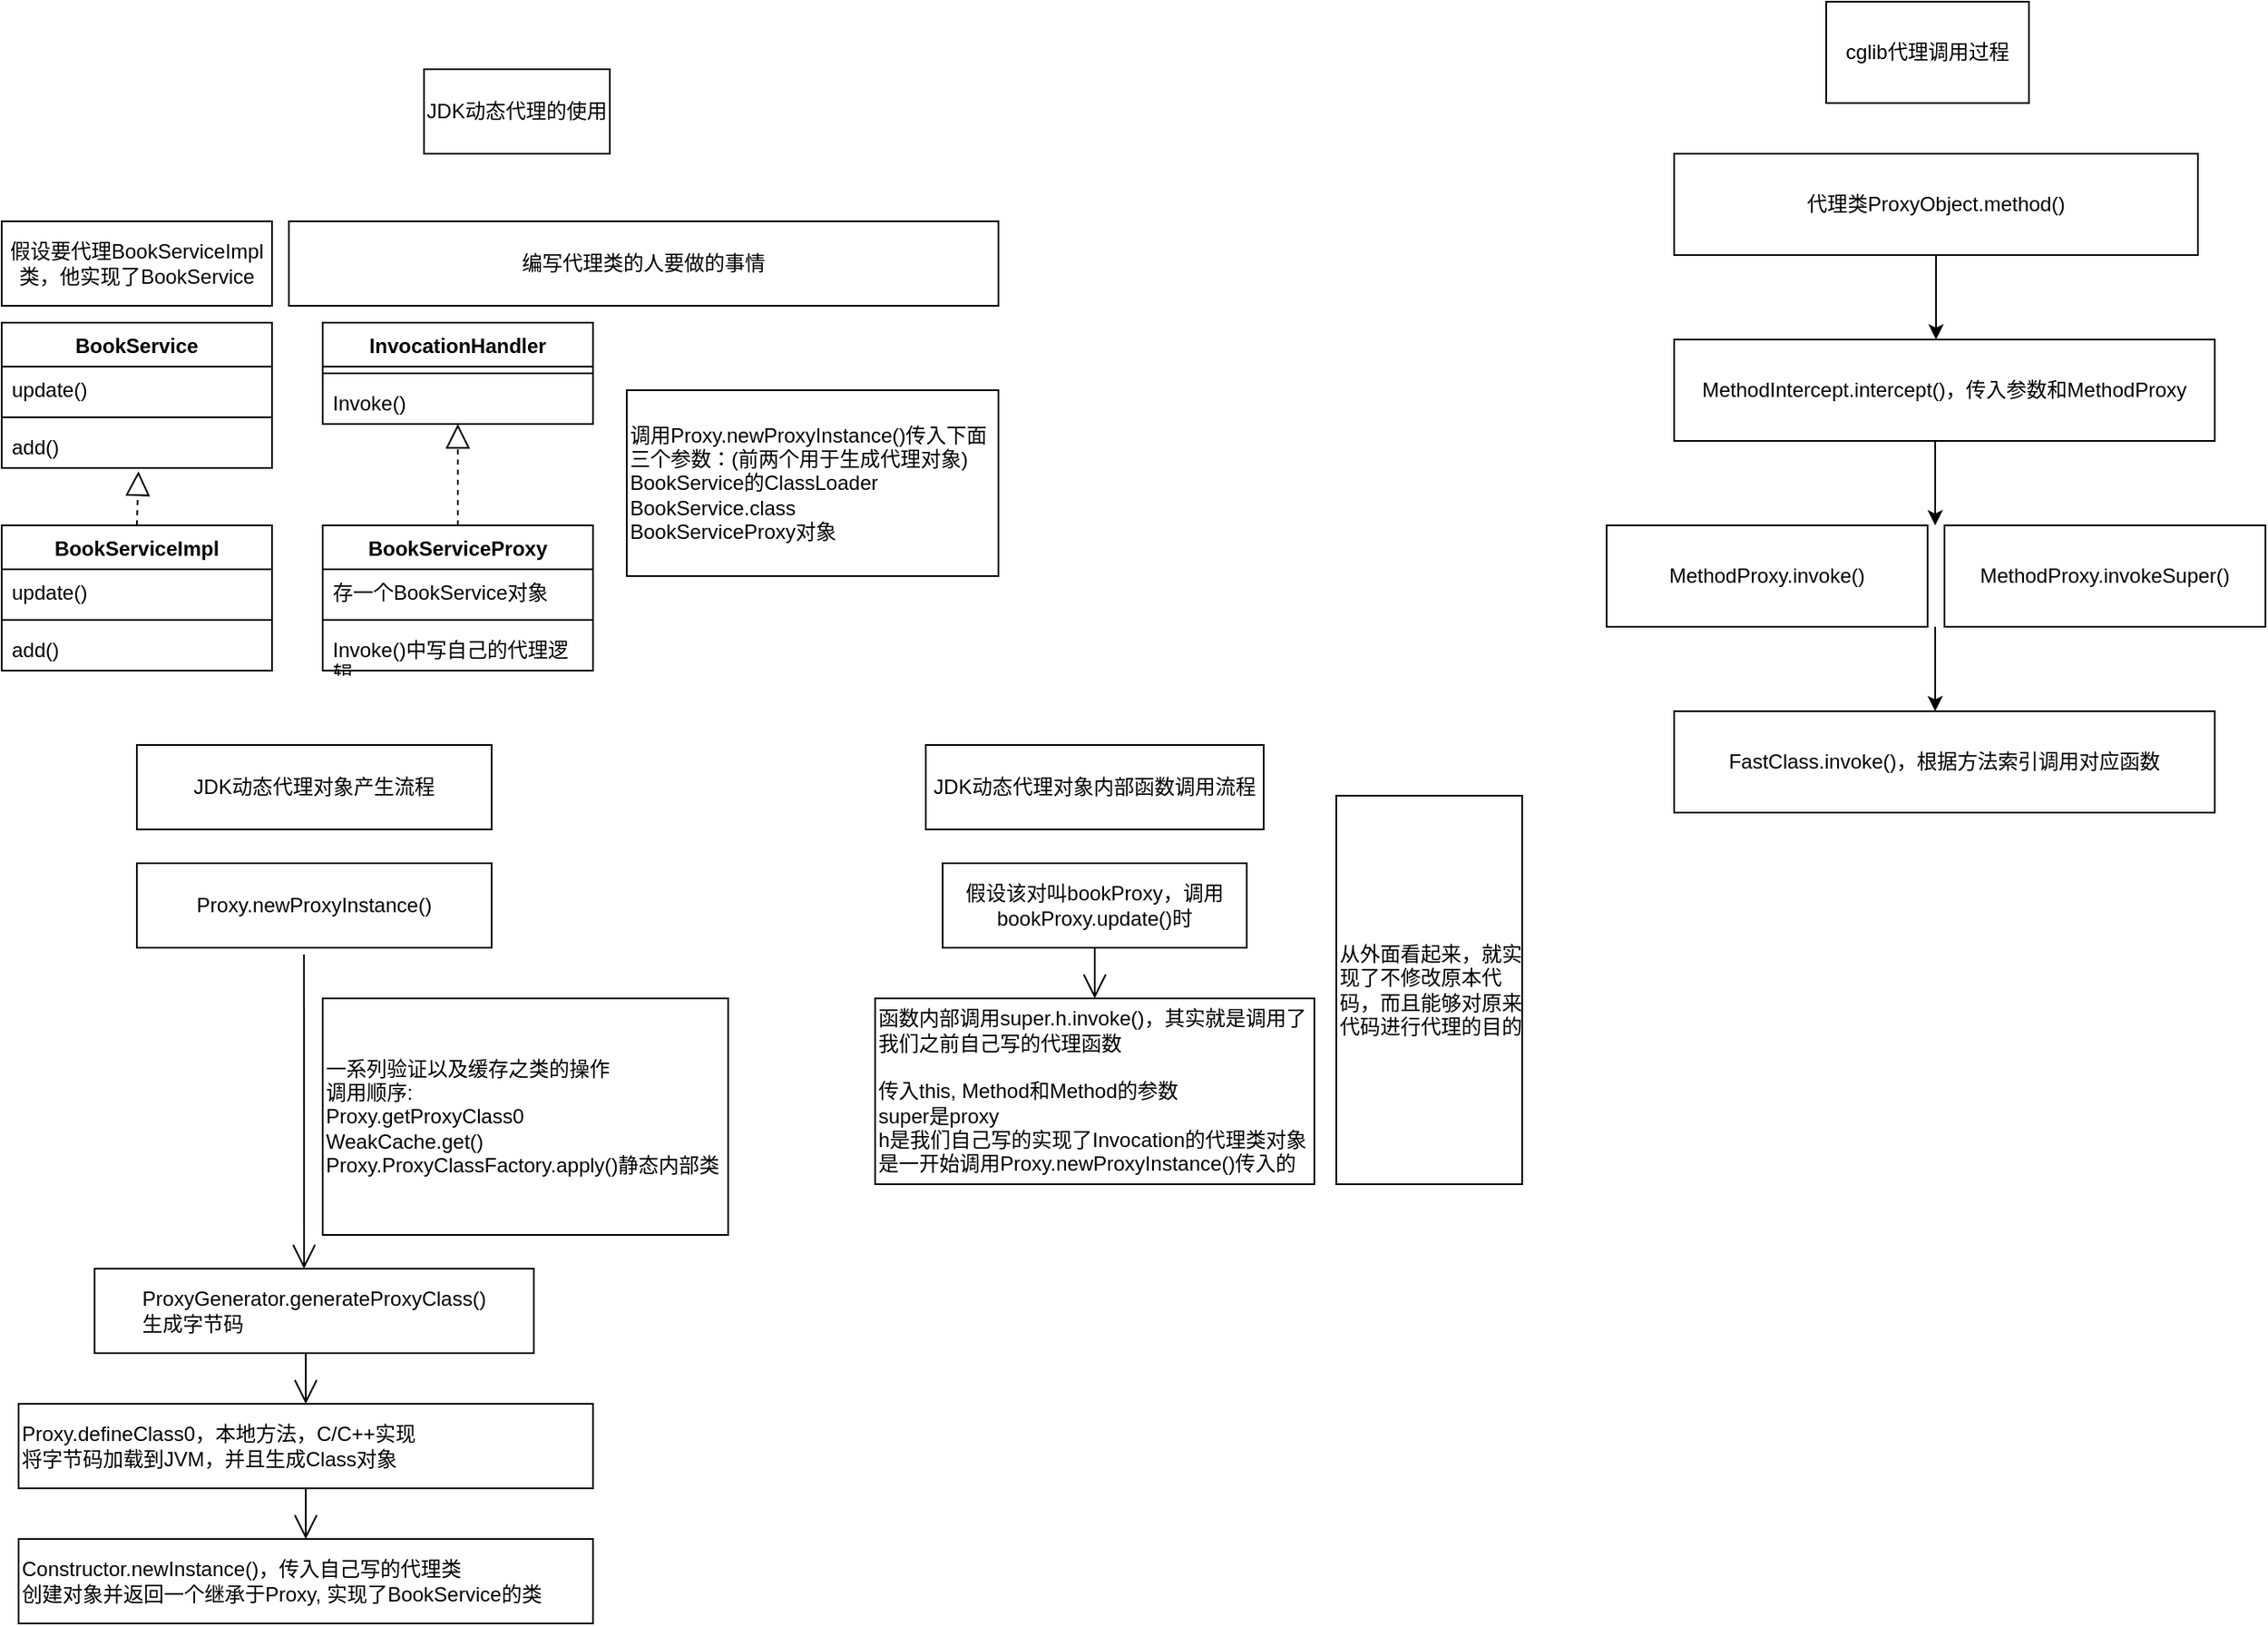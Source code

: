 <mxfile version="21.8.2" type="github">
  <diagram name="第 1 页" id="tTmgBB-NBdKqIUQ4SjUK">
    <mxGraphModel dx="1050" dy="577" grid="1" gridSize="10" guides="1" tooltips="1" connect="1" arrows="1" fold="1" page="1" pageScale="1" pageWidth="827" pageHeight="1169" math="0" shadow="0">
      <root>
        <mxCell id="0" />
        <mxCell id="1" parent="0" />
        <mxCell id="EVJUE0Ffv9MS41qOeUAJ-10" value="BookServiceImpl" style="swimlane;fontStyle=1;align=center;verticalAlign=top;childLayout=stackLayout;horizontal=1;startSize=26;horizontalStack=0;resizeParent=1;resizeParentMax=0;resizeLast=0;collapsible=1;marginBottom=0;whiteSpace=wrap;html=1;" parent="1" vertex="1">
          <mxGeometry x="80" y="350" width="160" height="86" as="geometry" />
        </mxCell>
        <mxCell id="EVJUE0Ffv9MS41qOeUAJ-11" value="update()" style="text;strokeColor=none;fillColor=none;align=left;verticalAlign=top;spacingLeft=4;spacingRight=4;overflow=hidden;rotatable=0;points=[[0,0.5],[1,0.5]];portConstraint=eastwest;whiteSpace=wrap;html=1;" parent="EVJUE0Ffv9MS41qOeUAJ-10" vertex="1">
          <mxGeometry y="26" width="160" height="26" as="geometry" />
        </mxCell>
        <mxCell id="EVJUE0Ffv9MS41qOeUAJ-12" value="" style="line;strokeWidth=1;fillColor=none;align=left;verticalAlign=middle;spacingTop=-1;spacingLeft=3;spacingRight=3;rotatable=0;labelPosition=right;points=[];portConstraint=eastwest;strokeColor=inherit;" parent="EVJUE0Ffv9MS41qOeUAJ-10" vertex="1">
          <mxGeometry y="52" width="160" height="8" as="geometry" />
        </mxCell>
        <mxCell id="EVJUE0Ffv9MS41qOeUAJ-13" value="add()" style="text;strokeColor=none;fillColor=none;align=left;verticalAlign=top;spacingLeft=4;spacingRight=4;overflow=hidden;rotatable=0;points=[[0,0.5],[1,0.5]];portConstraint=eastwest;whiteSpace=wrap;html=1;" parent="EVJUE0Ffv9MS41qOeUAJ-10" vertex="1">
          <mxGeometry y="60" width="160" height="26" as="geometry" />
        </mxCell>
        <mxCell id="EVJUE0Ffv9MS41qOeUAJ-16" value="假设要代理BookServiceImpl类，他实现了BookService" style="html=1;whiteSpace=wrap;" parent="1" vertex="1">
          <mxGeometry x="80" y="170" width="160" height="50" as="geometry" />
        </mxCell>
        <mxCell id="EVJUE0Ffv9MS41qOeUAJ-17" value="BookService" style="swimlane;fontStyle=1;align=center;verticalAlign=top;childLayout=stackLayout;horizontal=1;startSize=26;horizontalStack=0;resizeParent=1;resizeParentMax=0;resizeLast=0;collapsible=1;marginBottom=0;whiteSpace=wrap;html=1;" parent="1" vertex="1">
          <mxGeometry x="80" y="230" width="160" height="86" as="geometry" />
        </mxCell>
        <mxCell id="EVJUE0Ffv9MS41qOeUAJ-18" value="update()" style="text;strokeColor=none;fillColor=none;align=left;verticalAlign=top;spacingLeft=4;spacingRight=4;overflow=hidden;rotatable=0;points=[[0,0.5],[1,0.5]];portConstraint=eastwest;whiteSpace=wrap;html=1;" parent="EVJUE0Ffv9MS41qOeUAJ-17" vertex="1">
          <mxGeometry y="26" width="160" height="26" as="geometry" />
        </mxCell>
        <mxCell id="EVJUE0Ffv9MS41qOeUAJ-19" value="" style="line;strokeWidth=1;fillColor=none;align=left;verticalAlign=middle;spacingTop=-1;spacingLeft=3;spacingRight=3;rotatable=0;labelPosition=right;points=[];portConstraint=eastwest;strokeColor=inherit;" parent="EVJUE0Ffv9MS41qOeUAJ-17" vertex="1">
          <mxGeometry y="52" width="160" height="8" as="geometry" />
        </mxCell>
        <mxCell id="EVJUE0Ffv9MS41qOeUAJ-20" value="add()" style="text;strokeColor=none;fillColor=none;align=left;verticalAlign=top;spacingLeft=4;spacingRight=4;overflow=hidden;rotatable=0;points=[[0,0.5],[1,0.5]];portConstraint=eastwest;whiteSpace=wrap;html=1;" parent="EVJUE0Ffv9MS41qOeUAJ-17" vertex="1">
          <mxGeometry y="60" width="160" height="26" as="geometry" />
        </mxCell>
        <mxCell id="EVJUE0Ffv9MS41qOeUAJ-21" value="" style="endArrow=block;dashed=1;endFill=0;endSize=12;html=1;rounded=0;exitX=0.5;exitY=0;exitDx=0;exitDy=0;entryX=0.506;entryY=1.077;entryDx=0;entryDy=0;entryPerimeter=0;" parent="1" source="EVJUE0Ffv9MS41qOeUAJ-10" target="EVJUE0Ffv9MS41qOeUAJ-20" edge="1">
          <mxGeometry width="160" relative="1" as="geometry">
            <mxPoint x="330" y="320" as="sourcePoint" />
            <mxPoint x="490" y="320" as="targetPoint" />
          </mxGeometry>
        </mxCell>
        <mxCell id="EVJUE0Ffv9MS41qOeUAJ-24" value="编写代理类的人要做的事情" style="html=1;whiteSpace=wrap;" parent="1" vertex="1">
          <mxGeometry x="250" y="170" width="420" height="50" as="geometry" />
        </mxCell>
        <mxCell id="EVJUE0Ffv9MS41qOeUAJ-25" value="JDK动态代理的使用" style="html=1;whiteSpace=wrap;" parent="1" vertex="1">
          <mxGeometry x="330" y="80" width="110" height="50" as="geometry" />
        </mxCell>
        <mxCell id="EVJUE0Ffv9MS41qOeUAJ-26" value="BookServiceProxy" style="swimlane;fontStyle=1;align=center;verticalAlign=top;childLayout=stackLayout;horizontal=1;startSize=26;horizontalStack=0;resizeParent=1;resizeParentMax=0;resizeLast=0;collapsible=1;marginBottom=0;whiteSpace=wrap;html=1;" parent="1" vertex="1">
          <mxGeometry x="270" y="350" width="160" height="86" as="geometry" />
        </mxCell>
        <mxCell id="EVJUE0Ffv9MS41qOeUAJ-27" value="存一个BookService对象" style="text;strokeColor=none;fillColor=none;align=left;verticalAlign=top;spacingLeft=4;spacingRight=4;overflow=hidden;rotatable=0;points=[[0,0.5],[1,0.5]];portConstraint=eastwest;whiteSpace=wrap;html=1;" parent="EVJUE0Ffv9MS41qOeUAJ-26" vertex="1">
          <mxGeometry y="26" width="160" height="26" as="geometry" />
        </mxCell>
        <mxCell id="EVJUE0Ffv9MS41qOeUAJ-28" value="" style="line;strokeWidth=1;fillColor=none;align=left;verticalAlign=middle;spacingTop=-1;spacingLeft=3;spacingRight=3;rotatable=0;labelPosition=right;points=[];portConstraint=eastwest;strokeColor=inherit;" parent="EVJUE0Ffv9MS41qOeUAJ-26" vertex="1">
          <mxGeometry y="52" width="160" height="8" as="geometry" />
        </mxCell>
        <mxCell id="EVJUE0Ffv9MS41qOeUAJ-29" value="Invoke()中写自己的代理逻辑" style="text;strokeColor=none;fillColor=none;align=left;verticalAlign=top;spacingLeft=4;spacingRight=4;overflow=hidden;rotatable=0;points=[[0,0.5],[1,0.5]];portConstraint=eastwest;whiteSpace=wrap;html=1;" parent="EVJUE0Ffv9MS41qOeUAJ-26" vertex="1">
          <mxGeometry y="60" width="160" height="26" as="geometry" />
        </mxCell>
        <mxCell id="EVJUE0Ffv9MS41qOeUAJ-30" value="InvocationHandler" style="swimlane;fontStyle=1;align=center;verticalAlign=top;childLayout=stackLayout;horizontal=1;startSize=26;horizontalStack=0;resizeParent=1;resizeParentMax=0;resizeLast=0;collapsible=1;marginBottom=0;whiteSpace=wrap;html=1;" parent="1" vertex="1">
          <mxGeometry x="270" y="230" width="160" height="60" as="geometry" />
        </mxCell>
        <mxCell id="EVJUE0Ffv9MS41qOeUAJ-32" value="" style="line;strokeWidth=1;fillColor=none;align=left;verticalAlign=middle;spacingTop=-1;spacingLeft=3;spacingRight=3;rotatable=0;labelPosition=right;points=[];portConstraint=eastwest;strokeColor=inherit;" parent="EVJUE0Ffv9MS41qOeUAJ-30" vertex="1">
          <mxGeometry y="26" width="160" height="8" as="geometry" />
        </mxCell>
        <mxCell id="EVJUE0Ffv9MS41qOeUAJ-33" value="Invoke()" style="text;strokeColor=none;fillColor=none;align=left;verticalAlign=top;spacingLeft=4;spacingRight=4;overflow=hidden;rotatable=0;points=[[0,0.5],[1,0.5]];portConstraint=eastwest;whiteSpace=wrap;html=1;" parent="EVJUE0Ffv9MS41qOeUAJ-30" vertex="1">
          <mxGeometry y="34" width="160" height="26" as="geometry" />
        </mxCell>
        <mxCell id="EVJUE0Ffv9MS41qOeUAJ-34" value="" style="endArrow=block;dashed=1;endFill=0;endSize=12;html=1;rounded=0;exitX=0.5;exitY=0;exitDx=0;exitDy=0;entryX=0.5;entryY=1;entryDx=0;entryDy=0;" parent="1" source="EVJUE0Ffv9MS41qOeUAJ-26" target="EVJUE0Ffv9MS41qOeUAJ-30" edge="1">
          <mxGeometry width="160" relative="1" as="geometry">
            <mxPoint x="330" y="320" as="sourcePoint" />
            <mxPoint x="490" y="320" as="targetPoint" />
          </mxGeometry>
        </mxCell>
        <mxCell id="EVJUE0Ffv9MS41qOeUAJ-36" value="&lt;div align=&quot;left&quot;&gt;调用Proxy.newProxyInstance()传入下面三个参数：(前两个用于生成代理对象)&lt;/div&gt;&lt;div align=&quot;left&quot;&gt;BookService的ClassLoader&lt;/div&gt;&lt;div align=&quot;left&quot;&gt;BookService.class&lt;/div&gt;&lt;div align=&quot;left&quot;&gt;BookServiceProxy对象&lt;br&gt;&lt;/div&gt;" style="html=1;whiteSpace=wrap;align=left;" parent="1" vertex="1">
          <mxGeometry x="450" y="270" width="220" height="110" as="geometry" />
        </mxCell>
        <mxCell id="EVJUE0Ffv9MS41qOeUAJ-37" value="JDK动态代理对象产生流程" style="html=1;whiteSpace=wrap;" parent="1" vertex="1">
          <mxGeometry x="160" y="480" width="210" height="50" as="geometry" />
        </mxCell>
        <mxCell id="EVJUE0Ffv9MS41qOeUAJ-38" value="Proxy.newProxyInstance()" style="html=1;whiteSpace=wrap;" parent="1" vertex="1">
          <mxGeometry x="160" y="550" width="210" height="50" as="geometry" />
        </mxCell>
        <mxCell id="EVJUE0Ffv9MS41qOeUAJ-39" value="" style="endArrow=open;endFill=1;endSize=12;html=1;rounded=0;exitX=0.471;exitY=1.08;exitDx=0;exitDy=0;exitPerimeter=0;" parent="1" source="EVJUE0Ffv9MS41qOeUAJ-38" edge="1">
          <mxGeometry width="160" relative="1" as="geometry">
            <mxPoint x="220" y="640" as="sourcePoint" />
            <mxPoint x="259" y="790" as="targetPoint" />
          </mxGeometry>
        </mxCell>
        <mxCell id="EVJUE0Ffv9MS41qOeUAJ-40" value="&lt;div align=&quot;left&quot;&gt;一系列验证以及缓存之类的操作&lt;/div&gt;&lt;div align=&quot;left&quot;&gt;调用顺序:&lt;br&gt;Proxy.getProxyClass0&lt;/div&gt;&lt;div align=&quot;left&quot;&gt;WeakCache.get()&lt;/div&gt;&lt;div align=&quot;left&quot;&gt;Proxy.ProxyClassFactory.apply()静态内部类&lt;br&gt;&lt;/div&gt;" style="html=1;whiteSpace=wrap;align=left;" parent="1" vertex="1">
          <mxGeometry x="270" y="630" width="240" height="140" as="geometry" />
        </mxCell>
        <mxCell id="EVJUE0Ffv9MS41qOeUAJ-41" value="ProxyGenerator.generateProxyClass()&lt;br&gt;&lt;div align=&quot;left&quot;&gt;生成字节码&lt;br&gt;&lt;/div&gt;" style="html=1;whiteSpace=wrap;" parent="1" vertex="1">
          <mxGeometry x="135" y="790" width="260" height="50" as="geometry" />
        </mxCell>
        <mxCell id="EVJUE0Ffv9MS41qOeUAJ-43" value="" style="endArrow=open;endFill=1;endSize=12;html=1;rounded=0;exitX=0.471;exitY=1.08;exitDx=0;exitDy=0;exitPerimeter=0;" parent="1" target="EVJUE0Ffv9MS41qOeUAJ-44" edge="1">
          <mxGeometry width="160" relative="1" as="geometry">
            <mxPoint x="260" y="840" as="sourcePoint" />
            <mxPoint x="260" y="900" as="targetPoint" />
          </mxGeometry>
        </mxCell>
        <mxCell id="EVJUE0Ffv9MS41qOeUAJ-44" value="&lt;div align=&quot;left&quot;&gt;Proxy.defineClass0，本地方法，C/C++实现&lt;br&gt;将字节码加载到JVM，并且生成Class对象&lt;/div&gt;" style="html=1;whiteSpace=wrap;align=left;" parent="1" vertex="1">
          <mxGeometry x="90" y="870" width="340" height="50" as="geometry" />
        </mxCell>
        <mxCell id="EVJUE0Ffv9MS41qOeUAJ-45" value="" style="endArrow=open;endFill=1;endSize=12;html=1;rounded=0;exitX=0.471;exitY=1.08;exitDx=0;exitDy=0;exitPerimeter=0;" parent="1" target="EVJUE0Ffv9MS41qOeUAJ-46" edge="1">
          <mxGeometry width="160" relative="1" as="geometry">
            <mxPoint x="260" y="920" as="sourcePoint" />
            <mxPoint x="260" y="980" as="targetPoint" />
          </mxGeometry>
        </mxCell>
        <mxCell id="EVJUE0Ffv9MS41qOeUAJ-46" value="Constructor.newInstance()，传入自己写的代理类&lt;br&gt;创建对象并返回一个继承于Proxy, 实现了BookService的类" style="html=1;whiteSpace=wrap;align=left;" parent="1" vertex="1">
          <mxGeometry x="90" y="950" width="340" height="50" as="geometry" />
        </mxCell>
        <mxCell id="EVJUE0Ffv9MS41qOeUAJ-47" value="JDK动态代理对象内部函数调用流程" style="html=1;whiteSpace=wrap;" parent="1" vertex="1">
          <mxGeometry x="627" y="480" width="200" height="50" as="geometry" />
        </mxCell>
        <mxCell id="EVJUE0Ffv9MS41qOeUAJ-48" value="假设该对叫bookProxy，调用&lt;br&gt;bookProxy.update()时" style="html=1;whiteSpace=wrap;" parent="1" vertex="1">
          <mxGeometry x="637" y="550" width="180" height="50" as="geometry" />
        </mxCell>
        <mxCell id="EVJUE0Ffv9MS41qOeUAJ-49" value="" style="endArrow=open;endFill=1;endSize=12;html=1;rounded=0;exitX=0.5;exitY=1;exitDx=0;exitDy=0;entryX=0.5;entryY=0;entryDx=0;entryDy=0;" parent="1" source="EVJUE0Ffv9MS41qOeUAJ-48" target="EVJUE0Ffv9MS41qOeUAJ-50" edge="1">
          <mxGeometry width="160" relative="1" as="geometry">
            <mxPoint x="700" y="660" as="sourcePoint" />
            <mxPoint x="730" y="660" as="targetPoint" />
          </mxGeometry>
        </mxCell>
        <mxCell id="EVJUE0Ffv9MS41qOeUAJ-50" value="&lt;div align=&quot;left&quot;&gt;函数内部调用super.h.invoke()，其实就是调用了我们之前自己写的代理函数&lt;br&gt;&lt;br&gt;&lt;/div&gt;&lt;div align=&quot;left&quot;&gt;传入this, Method和Method的参数&lt;br&gt;super是proxy&lt;br&gt;h是我们自己写的实现了Invocation的代理类对象&lt;br&gt;是一开始调用Proxy.newProxyInstance()传入的&lt;br&gt;&lt;/div&gt;" style="html=1;whiteSpace=wrap;align=left;" parent="1" vertex="1">
          <mxGeometry x="597" y="630" width="260" height="110" as="geometry" />
        </mxCell>
        <mxCell id="EVJUE0Ffv9MS41qOeUAJ-51" value="从外面看起来，就实现了不修改原本代码，而且能够对原来代码进行代理的目的" style="html=1;whiteSpace=wrap;align=left;" parent="1" vertex="1">
          <mxGeometry x="870" y="510" width="110" height="230" as="geometry" />
        </mxCell>
        <mxCell id="o1TtKvGJzOLuY45ndvV5-1" value="cglib代理调用过程" style="rounded=0;whiteSpace=wrap;html=1;" vertex="1" parent="1">
          <mxGeometry x="1160" y="40" width="120" height="60" as="geometry" />
        </mxCell>
        <mxCell id="o1TtKvGJzOLuY45ndvV5-2" value="代理类ProxyObject.method()" style="rounded=0;whiteSpace=wrap;html=1;" vertex="1" parent="1">
          <mxGeometry x="1070" y="130" width="310" height="60" as="geometry" />
        </mxCell>
        <mxCell id="o1TtKvGJzOLuY45ndvV5-3" value="" style="endArrow=classic;html=1;rounded=0;exitX=0.5;exitY=1;exitDx=0;exitDy=0;" edge="1" parent="1" source="o1TtKvGJzOLuY45ndvV5-2">
          <mxGeometry width="50" height="50" relative="1" as="geometry">
            <mxPoint x="1230" y="270" as="sourcePoint" />
            <mxPoint x="1225" y="240" as="targetPoint" />
          </mxGeometry>
        </mxCell>
        <mxCell id="o1TtKvGJzOLuY45ndvV5-4" value="MethodIntercept.intercept()，传入参数和MethodProxy" style="rounded=0;whiteSpace=wrap;html=1;" vertex="1" parent="1">
          <mxGeometry x="1070" y="240" width="320" height="60" as="geometry" />
        </mxCell>
        <mxCell id="o1TtKvGJzOLuY45ndvV5-5" value="MethodProxy.invokeSuper()" style="rounded=0;whiteSpace=wrap;html=1;" vertex="1" parent="1">
          <mxGeometry x="1230" y="350" width="190" height="60" as="geometry" />
        </mxCell>
        <mxCell id="o1TtKvGJzOLuY45ndvV5-6" value="" style="endArrow=classic;html=1;rounded=0;exitX=0.5;exitY=1;exitDx=0;exitDy=0;" edge="1" parent="1">
          <mxGeometry width="50" height="50" relative="1" as="geometry">
            <mxPoint x="1224.5" y="300" as="sourcePoint" />
            <mxPoint x="1224.5" y="350" as="targetPoint" />
          </mxGeometry>
        </mxCell>
        <mxCell id="o1TtKvGJzOLuY45ndvV5-7" value="MethodProxy.invoke()" style="rounded=0;whiteSpace=wrap;html=1;" vertex="1" parent="1">
          <mxGeometry x="1030" y="350" width="190" height="60" as="geometry" />
        </mxCell>
        <mxCell id="o1TtKvGJzOLuY45ndvV5-9" value="" style="endArrow=classic;html=1;rounded=0;exitX=0.5;exitY=1;exitDx=0;exitDy=0;" edge="1" parent="1">
          <mxGeometry width="50" height="50" relative="1" as="geometry">
            <mxPoint x="1224.5" y="410" as="sourcePoint" />
            <mxPoint x="1224.5" y="460" as="targetPoint" />
          </mxGeometry>
        </mxCell>
        <mxCell id="o1TtKvGJzOLuY45ndvV5-10" value="FastClass.invoke()，根据方法索引调用对应函数" style="rounded=0;whiteSpace=wrap;html=1;" vertex="1" parent="1">
          <mxGeometry x="1070" y="460" width="320" height="60" as="geometry" />
        </mxCell>
      </root>
    </mxGraphModel>
  </diagram>
</mxfile>
